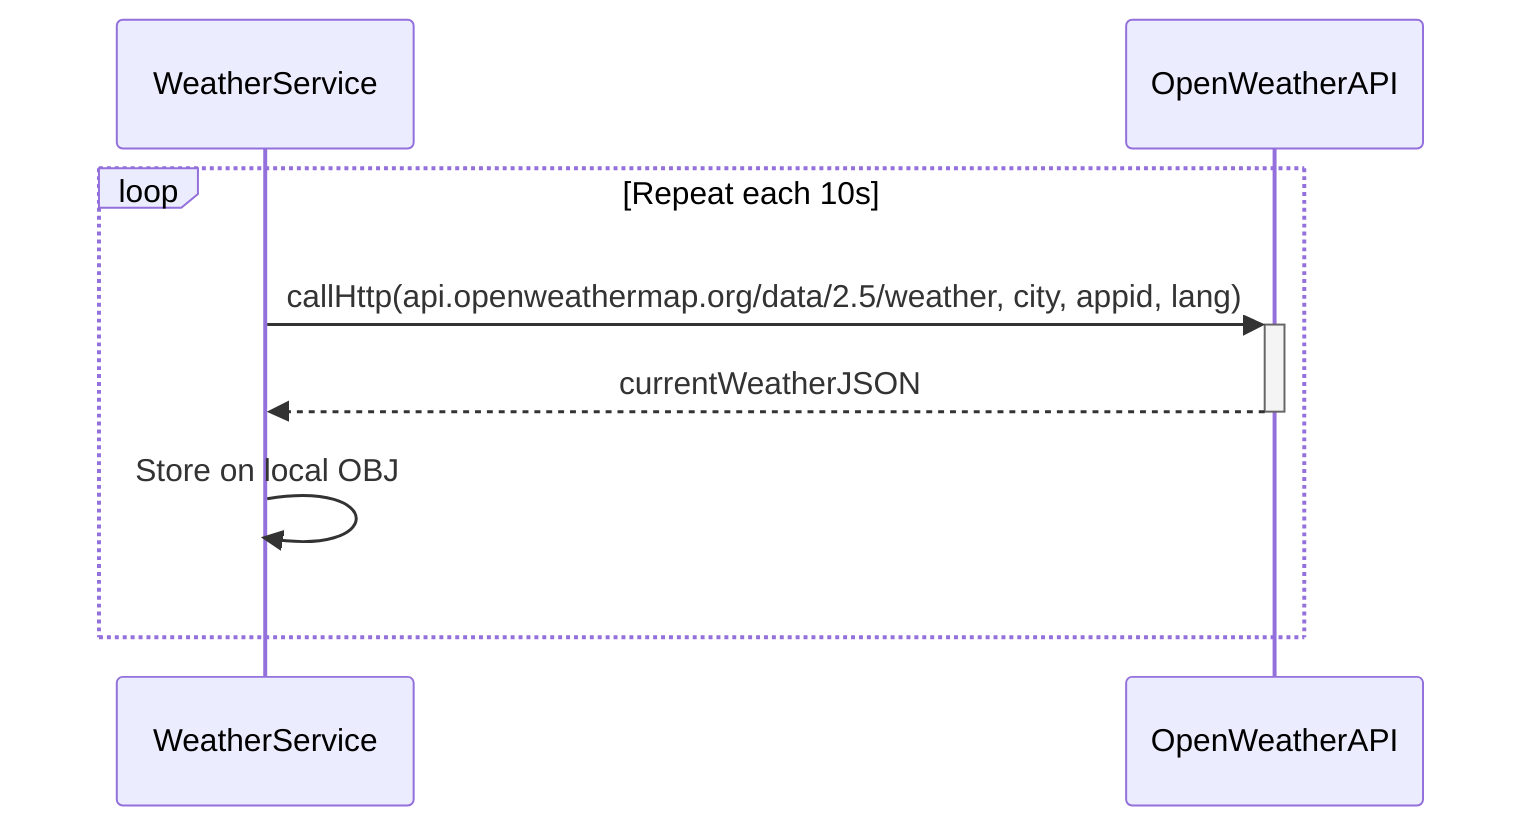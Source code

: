 sequenceDiagram
    loop Repeat each 10s
        
        WeatherService->>+OpenWeatherAPI: callHttp(api.openweathermap.org/data/2.5/weather, city, appid, lang)
        OpenWeatherAPI-->>-WeatherService: currentWeatherJSON
        WeatherService->>WeatherService: Store on local OBJ

    end
